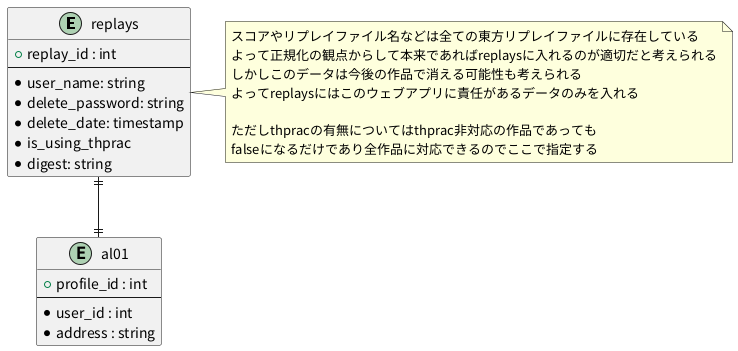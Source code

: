 @startuml

skinparam defaultFontName "Noto Sans CJK JP"



entity "replays" {
  + replay_id : int
  --
  * user_name: string
  * delete_password: string
  * delete_date: timestamp
  * is_using_thprac
  * digest: string
}

note right of replays
    スコアやリプレイファイル名などは全ての東方リプレイファイルに存在している
    よって正規化の観点からして本来であればreplaysに入れるのが適切だと考えられる
    しかしこのデータは今後の作品で消える可能性も考えられる
    よってreplaysにはこのウェブアプリに責任があるデータのみを入れる

    ただしthpracの有無についてはthprac非対応の作品であっても
    falseになるだけであり全作品に対応できるのでここで指定する
end note

entity "al01" as Profile {
  + profile_id : int
  --
  * user_id : int
  * address : string
}

' 1対1の関係
replays ||--|| Profile
@enduml